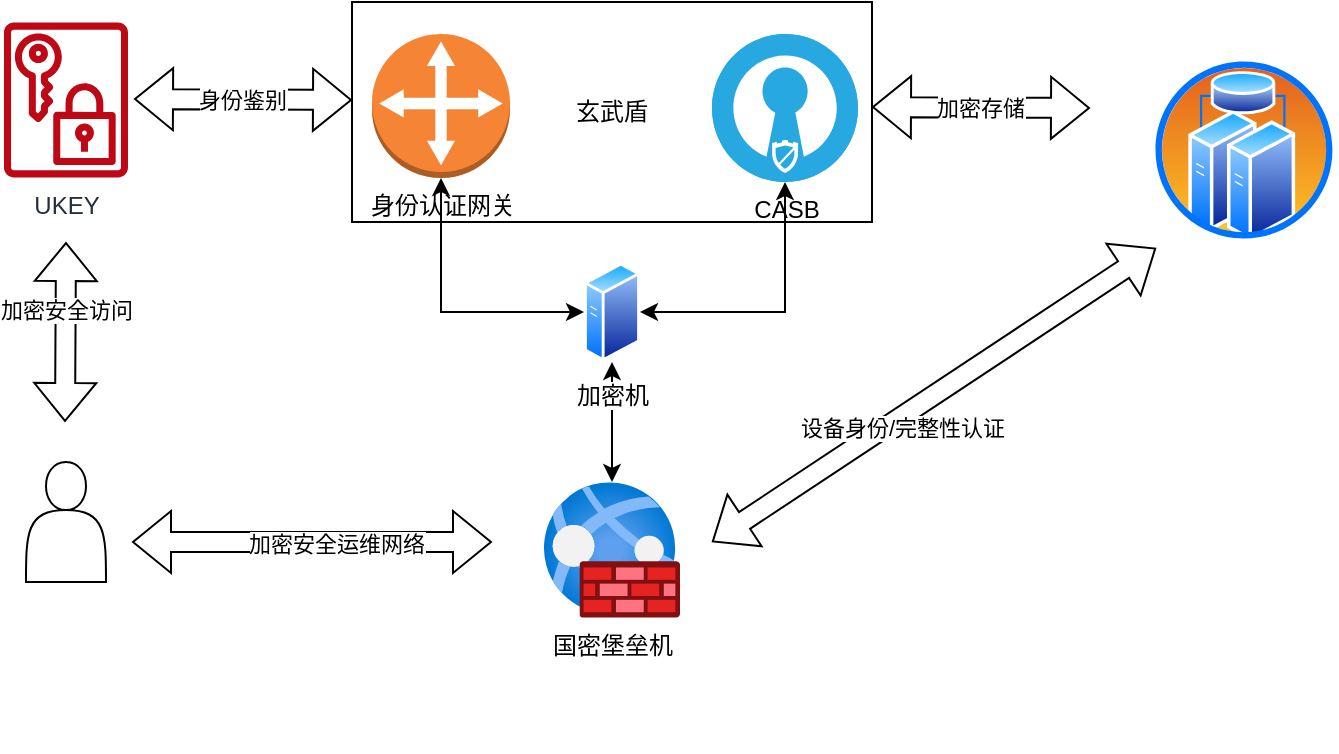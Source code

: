 <mxfile version="15.8.6" type="github">
  <diagram id="ZnlW9dyg7hoxjNr_jYjr" name="Page-1">
    <mxGraphModel dx="1418" dy="694" grid="1" gridSize="10" guides="1" tooltips="1" connect="1" arrows="1" fold="1" page="1" pageScale="1" pageWidth="827" pageHeight="1169" math="0" shadow="0">
      <root>
        <mxCell id="0" />
        <mxCell id="1" parent="0" />
        <mxCell id="pzsMb4ebbFXju3fP4moq-2" value="UKEY" style="sketch=0;outlineConnect=0;fontColor=#232F3E;gradientColor=none;fillColor=#BF0816;strokeColor=none;dashed=0;verticalLabelPosition=bottom;verticalAlign=top;align=center;html=1;fontSize=12;fontStyle=0;aspect=fixed;pointerEvents=1;shape=mxgraph.aws4.data_encryption_key;" vertex="1" parent="1">
          <mxGeometry x="76" y="190" width="62" height="78" as="geometry" />
        </mxCell>
        <mxCell id="pzsMb4ebbFXju3fP4moq-4" value="身份鉴别" style="shape=flexArrow;endArrow=classic;startArrow=classic;html=1;rounded=0;" edge="1" parent="1">
          <mxGeometry width="100" height="100" relative="1" as="geometry">
            <mxPoint x="141" y="228.5" as="sourcePoint" />
            <mxPoint x="250" y="229" as="targetPoint" />
          </mxGeometry>
        </mxCell>
        <mxCell id="pzsMb4ebbFXju3fP4moq-7" value="" style="aspect=fixed;perimeter=ellipsePerimeter;html=1;align=center;shadow=0;dashed=0;spacingTop=3;image;image=img/lib/active_directory/cluster_server.svg;" vertex="1" parent="1">
          <mxGeometry x="650" y="208" width="92" height="92" as="geometry" />
        </mxCell>
        <mxCell id="pzsMb4ebbFXju3fP4moq-8" value="加密存储" style="shape=flexArrow;endArrow=classic;startArrow=classic;html=1;rounded=0;" edge="1" parent="1">
          <mxGeometry width="100" height="100" relative="1" as="geometry">
            <mxPoint x="510" y="232.5" as="sourcePoint" />
            <mxPoint x="619" y="233" as="targetPoint" />
          </mxGeometry>
        </mxCell>
        <mxCell id="pzsMb4ebbFXju3fP4moq-11" value="" style="group" vertex="1" connectable="0" parent="1">
          <mxGeometry x="250" y="180" width="260" height="110" as="geometry" />
        </mxCell>
        <mxCell id="pzsMb4ebbFXju3fP4moq-9" value="玄武盾" style="rounded=0;whiteSpace=wrap;html=1;" vertex="1" parent="pzsMb4ebbFXju3fP4moq-11">
          <mxGeometry width="260" height="110" as="geometry" />
        </mxCell>
        <mxCell id="pzsMb4ebbFXju3fP4moq-3" value="身份认证网关" style="outlineConnect=0;dashed=0;verticalLabelPosition=bottom;verticalAlign=top;align=center;html=1;shape=mxgraph.aws3.customer_gateway;fillColor=#F58534;gradientColor=none;" vertex="1" parent="pzsMb4ebbFXju3fP4moq-11">
          <mxGeometry x="10" y="16" width="69" height="72" as="geometry" />
        </mxCell>
        <mxCell id="pzsMb4ebbFXju3fP4moq-6" value="CASB" style="fillColor=#28A8E0;verticalLabelPosition=bottom;sketch=0;html=1;strokeColor=#ffffff;verticalAlign=top;align=center;points=[[0.145,0.145,0],[0.5,0,0],[0.855,0.145,0],[1,0.5,0],[0.855,0.855,0],[0.5,1,0],[0.145,0.855,0],[0,0.5,0]];pointerEvents=1;shape=mxgraph.cisco_safe.compositeIcon;bgIcon=ellipse;resIcon=mxgraph.cisco_safe.capability.casb;" vertex="1" parent="pzsMb4ebbFXju3fP4moq-11">
          <mxGeometry x="180" y="16" width="73" height="74" as="geometry" />
        </mxCell>
        <mxCell id="pzsMb4ebbFXju3fP4moq-20" value="" style="edgeStyle=orthogonalEdgeStyle;rounded=0;orthogonalLoop=1;jettySize=auto;html=1;startArrow=classic;startFill=1;" edge="1" parent="1" source="pzsMb4ebbFXju3fP4moq-12" target="pzsMb4ebbFXju3fP4moq-17">
          <mxGeometry relative="1" as="geometry" />
        </mxCell>
        <mxCell id="pzsMb4ebbFXju3fP4moq-12" value="国密堡垒机" style="aspect=fixed;html=1;points=[];align=center;image;fontSize=12;image=img/lib/azure2/networking/Web_Application_Firewall_Policies_WAF.svg;" vertex="1" parent="1">
          <mxGeometry x="346" y="420" width="68" height="68" as="geometry" />
        </mxCell>
        <mxCell id="pzsMb4ebbFXju3fP4moq-13" value="" style="shape=flexArrow;endArrow=classic;startArrow=classic;html=1;rounded=0;entryX=0.022;entryY=1.033;entryDx=0;entryDy=0;entryPerimeter=0;" edge="1" parent="1" target="pzsMb4ebbFXju3fP4moq-7">
          <mxGeometry width="100" height="100" relative="1" as="geometry">
            <mxPoint x="430" y="450" as="sourcePoint" />
            <mxPoint x="640" y="310" as="targetPoint" />
          </mxGeometry>
        </mxCell>
        <mxCell id="pzsMb4ebbFXju3fP4moq-15" value="设备身份/完整性认证" style="edgeLabel;html=1;align=center;verticalAlign=middle;resizable=0;points=[];" vertex="1" connectable="0" parent="pzsMb4ebbFXju3fP4moq-13">
          <mxGeometry x="-0.178" y="-4" relative="1" as="geometry">
            <mxPoint x="1" as="offset" />
          </mxGeometry>
        </mxCell>
        <mxCell id="pzsMb4ebbFXju3fP4moq-14" value="" style="shape=flexArrow;endArrow=classic;startArrow=classic;html=1;rounded=0;" edge="1" parent="1">
          <mxGeometry width="100" height="100" relative="1" as="geometry">
            <mxPoint x="140" y="450" as="sourcePoint" />
            <mxPoint x="320" y="450" as="targetPoint" />
          </mxGeometry>
        </mxCell>
        <mxCell id="pzsMb4ebbFXju3fP4moq-16" value="加密安全运维网络" style="edgeLabel;html=1;align=center;verticalAlign=middle;resizable=0;points=[];" vertex="1" connectable="0" parent="pzsMb4ebbFXju3fP4moq-14">
          <mxGeometry x="0.141" y="-1" relative="1" as="geometry">
            <mxPoint x="-1" as="offset" />
          </mxGeometry>
        </mxCell>
        <mxCell id="pzsMb4ebbFXju3fP4moq-17" value="加密机" style="aspect=fixed;perimeter=ellipsePerimeter;html=1;align=center;shadow=0;dashed=0;spacingTop=3;image;image=img/lib/active_directory/generic_server.svg;" vertex="1" parent="1">
          <mxGeometry x="366" y="310" width="28.0" height="50" as="geometry" />
        </mxCell>
        <mxCell id="pzsMb4ebbFXju3fP4moq-18" style="edgeStyle=orthogonalEdgeStyle;rounded=0;orthogonalLoop=1;jettySize=auto;html=1;exitX=0.5;exitY=1;exitDx=0;exitDy=0;exitPerimeter=0;entryX=0;entryY=0.5;entryDx=0;entryDy=0;startArrow=classic;startFill=1;" edge="1" parent="1" source="pzsMb4ebbFXju3fP4moq-3" target="pzsMb4ebbFXju3fP4moq-17">
          <mxGeometry relative="1" as="geometry" />
        </mxCell>
        <mxCell id="pzsMb4ebbFXju3fP4moq-19" style="edgeStyle=orthogonalEdgeStyle;rounded=0;orthogonalLoop=1;jettySize=auto;html=1;exitX=0.5;exitY=1;exitDx=0;exitDy=0;exitPerimeter=0;entryX=1;entryY=0.5;entryDx=0;entryDy=0;startArrow=classic;startFill=1;" edge="1" parent="1" source="pzsMb4ebbFXju3fP4moq-6" target="pzsMb4ebbFXju3fP4moq-17">
          <mxGeometry relative="1" as="geometry" />
        </mxCell>
        <mxCell id="pzsMb4ebbFXju3fP4moq-21" value="&lt;div style=&quot;text-align: left&quot;&gt;&lt;br&gt;&lt;/div&gt;" style="text;html=1;resizable=0;autosize=1;align=center;verticalAlign=middle;points=[];fillColor=none;strokeColor=none;rounded=0;" vertex="1" parent="1">
          <mxGeometry x="350" y="535" width="20" height="20" as="geometry" />
        </mxCell>
        <mxCell id="pzsMb4ebbFXju3fP4moq-22" value="" style="shape=actor;whiteSpace=wrap;html=1;" vertex="1" parent="1">
          <mxGeometry x="87" y="410" width="40" height="60" as="geometry" />
        </mxCell>
        <mxCell id="pzsMb4ebbFXju3fP4moq-23" value="" style="shape=flexArrow;endArrow=classic;startArrow=classic;html=1;rounded=0;" edge="1" parent="1">
          <mxGeometry width="100" height="100" relative="1" as="geometry">
            <mxPoint x="106.5" y="390" as="sourcePoint" />
            <mxPoint x="107" y="300" as="targetPoint" />
          </mxGeometry>
        </mxCell>
        <mxCell id="pzsMb4ebbFXju3fP4moq-24" value="加密安全访问" style="edgeLabel;html=1;align=center;verticalAlign=middle;resizable=0;points=[];" vertex="1" connectable="0" parent="pzsMb4ebbFXju3fP4moq-23">
          <mxGeometry x="0.244" relative="1" as="geometry">
            <mxPoint as="offset" />
          </mxGeometry>
        </mxCell>
      </root>
    </mxGraphModel>
  </diagram>
</mxfile>
